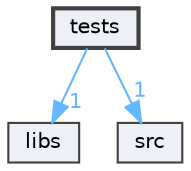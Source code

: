 digraph "tests"
{
 // LATEX_PDF_SIZE
  bgcolor="transparent";
  edge [fontname=Helvetica,fontsize=10,labelfontname=Helvetica,labelfontsize=10];
  node [fontname=Helvetica,fontsize=10,shape=box,height=0.2,width=0.4];
  compound=true
  dir_59425e443f801f1f2fd8bbe4959a3ccf [label="tests", fillcolor="#edf0f7", color="grey25", style="filled,bold", URL="dir_59425e443f801f1f2fd8bbe4959a3ccf.html",tooltip=""];
  dir_6719ab1f1f7655efc2fa43f7eb574fd1 [label="libs", fillcolor="#edf0f7", color="grey25", style="filled", URL="dir_6719ab1f1f7655efc2fa43f7eb574fd1.html",tooltip=""];
  dir_68267d1309a1af8e8297ef4c3efbcdba [label="src", fillcolor="#edf0f7", color="grey25", style="filled", URL="dir_68267d1309a1af8e8297ef4c3efbcdba.html",tooltip=""];
  dir_59425e443f801f1f2fd8bbe4959a3ccf->dir_6719ab1f1f7655efc2fa43f7eb574fd1 [headlabel="1", labeldistance=1.5 headhref="dir_000002_000000.html" href="dir_000002_000000.html" color="steelblue1" fontcolor="steelblue1"];
  dir_59425e443f801f1f2fd8bbe4959a3ccf->dir_68267d1309a1af8e8297ef4c3efbcdba [headlabel="1", labeldistance=1.5 headhref="dir_000002_000001.html" href="dir_000002_000001.html" color="steelblue1" fontcolor="steelblue1"];
}
